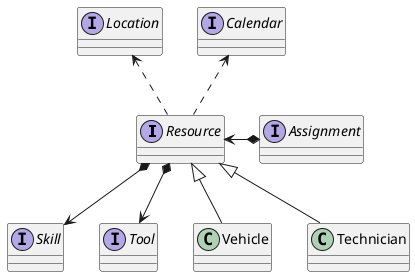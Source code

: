 
@startuml
'https://plantuml.com/sequence-diagram

interface Resource
interface Assignment
interface Skill
interface Tool
interface Location
interface Calendar

class Vehicle
class Technician

Resource <|--Vehicle
Resource <|--Technician

Resource .up.> Calendar
Resource .up.> Location

Assignment *-left-> Resource

Resource *--> Skill
Resource *--> Tool

@enduml